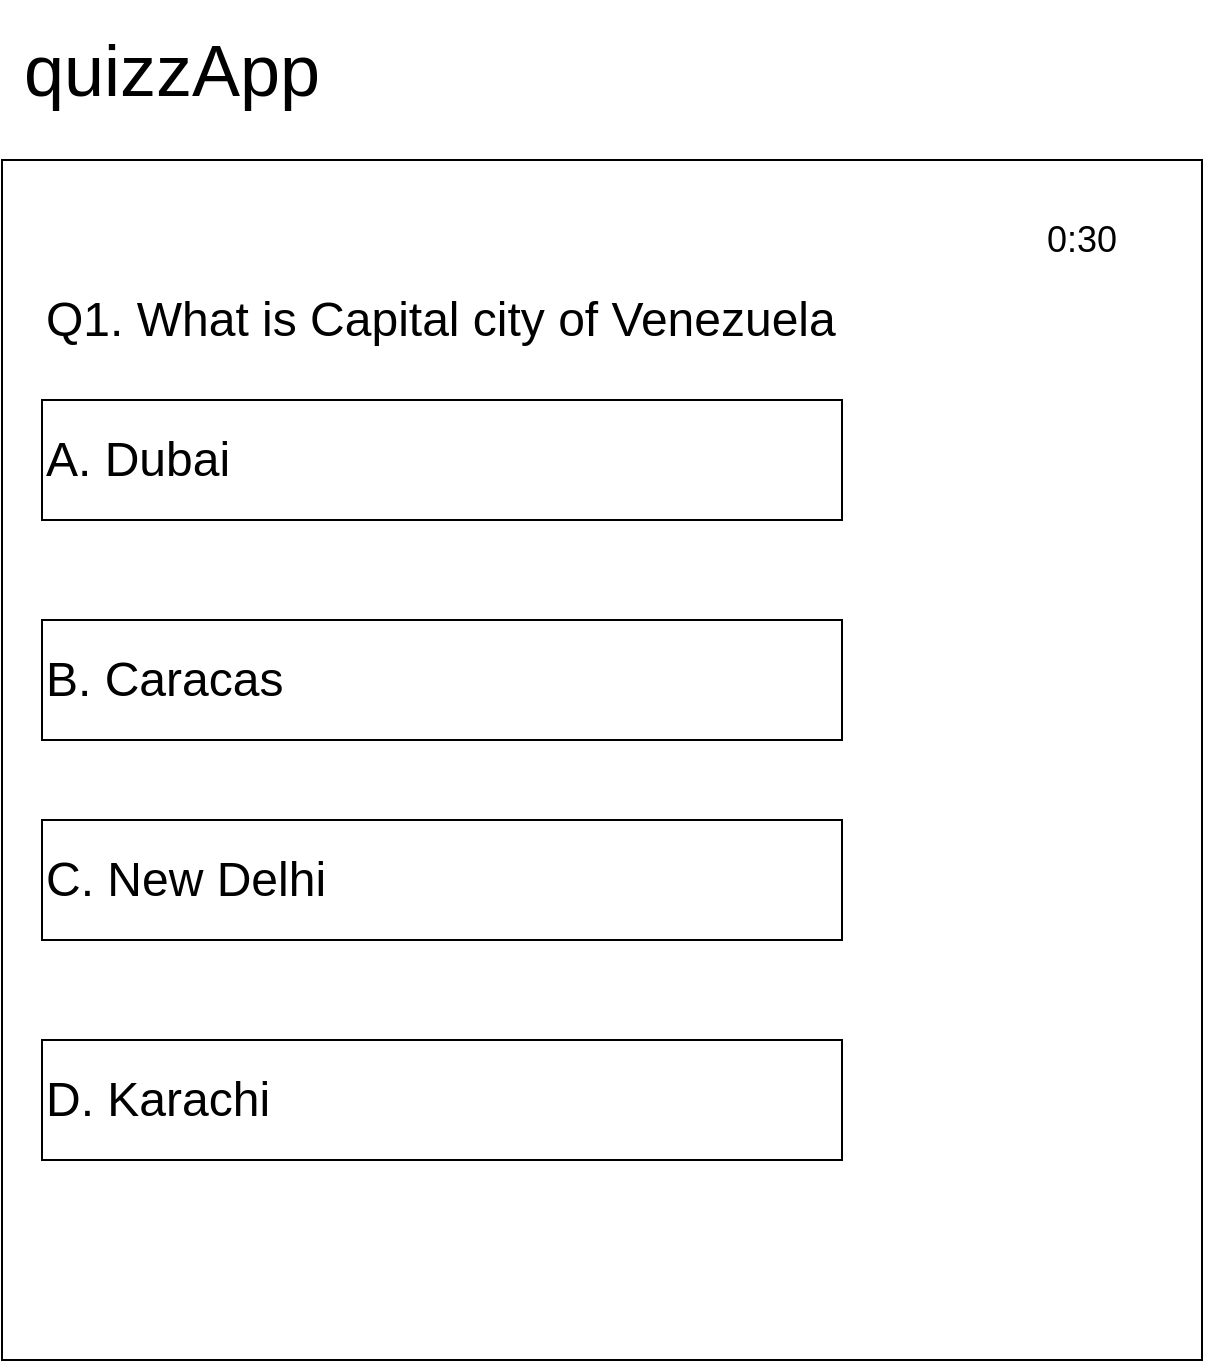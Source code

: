 <mxfile version="20.2.3" type="github">
  <diagram id="eOTb17LQmszXk05G_Vfl" name="Page-1">
    <mxGraphModel dx="1809" dy="952" grid="1" gridSize="10" guides="1" tooltips="1" connect="1" arrows="1" fold="1" page="1" pageScale="1" pageWidth="850" pageHeight="1100" math="0" shadow="0">
      <root>
        <mxCell id="0" />
        <mxCell id="1" parent="0" />
        <mxCell id="pCmC7B96k1TlQ-MIQ894-1" value="" style="whiteSpace=wrap;html=1;aspect=fixed;" vertex="1" parent="1">
          <mxGeometry x="120" y="120" width="600" height="600" as="geometry" />
        </mxCell>
        <mxCell id="pCmC7B96k1TlQ-MIQ894-3" value="Q1. What is Capital city of Venezuela" style="text;html=1;strokeColor=none;fillColor=none;align=left;verticalAlign=middle;whiteSpace=wrap;rounded=0;fontSize=24;" vertex="1" parent="1">
          <mxGeometry x="140" y="180" width="450" height="40" as="geometry" />
        </mxCell>
        <mxCell id="pCmC7B96k1TlQ-MIQ894-5" value="&lt;font style=&quot;font-size: 18px;&quot;&gt;0:30&lt;/font&gt;" style="text;html=1;strokeColor=none;fillColor=none;align=center;verticalAlign=middle;whiteSpace=wrap;rounded=0;fontSize=14;" vertex="1" parent="1">
          <mxGeometry x="620" y="140" width="80" height="40" as="geometry" />
        </mxCell>
        <mxCell id="pCmC7B96k1TlQ-MIQ894-6" value="&lt;font style=&quot;font-size: 24px;&quot;&gt;A. Dubai&lt;/font&gt;" style="rounded=0;whiteSpace=wrap;html=1;fontSize=18;align=left;" vertex="1" parent="1">
          <mxGeometry x="140" y="240" width="400" height="60" as="geometry" />
        </mxCell>
        <mxCell id="pCmC7B96k1TlQ-MIQ894-7" value="&lt;font style=&quot;font-size: 24px;&quot;&gt;B. Caracas&lt;/font&gt;" style="rounded=0;whiteSpace=wrap;html=1;fontSize=18;align=left;" vertex="1" parent="1">
          <mxGeometry x="140" y="350" width="400" height="60" as="geometry" />
        </mxCell>
        <mxCell id="pCmC7B96k1TlQ-MIQ894-8" value="&lt;font style=&quot;font-size: 24px;&quot;&gt;C. New Delhi&lt;/font&gt;" style="rounded=0;whiteSpace=wrap;html=1;fontSize=18;align=left;" vertex="1" parent="1">
          <mxGeometry x="140" y="450" width="400" height="60" as="geometry" />
        </mxCell>
        <mxCell id="pCmC7B96k1TlQ-MIQ894-9" value="&lt;font style=&quot;font-size: 24px;&quot;&gt;D. Karachi&lt;/font&gt;" style="rounded=0;whiteSpace=wrap;html=1;fontSize=18;align=left;" vertex="1" parent="1">
          <mxGeometry x="140" y="560" width="400" height="60" as="geometry" />
        </mxCell>
        <mxCell id="pCmC7B96k1TlQ-MIQ894-10" value="&lt;font style=&quot;font-size: 36px;&quot;&gt;quizzApp&lt;/font&gt;" style="text;html=1;strokeColor=none;fillColor=none;align=center;verticalAlign=middle;whiteSpace=wrap;rounded=0;fontSize=24;" vertex="1" parent="1">
          <mxGeometry x="120" y="40" width="170" height="70" as="geometry" />
        </mxCell>
      </root>
    </mxGraphModel>
  </diagram>
</mxfile>
